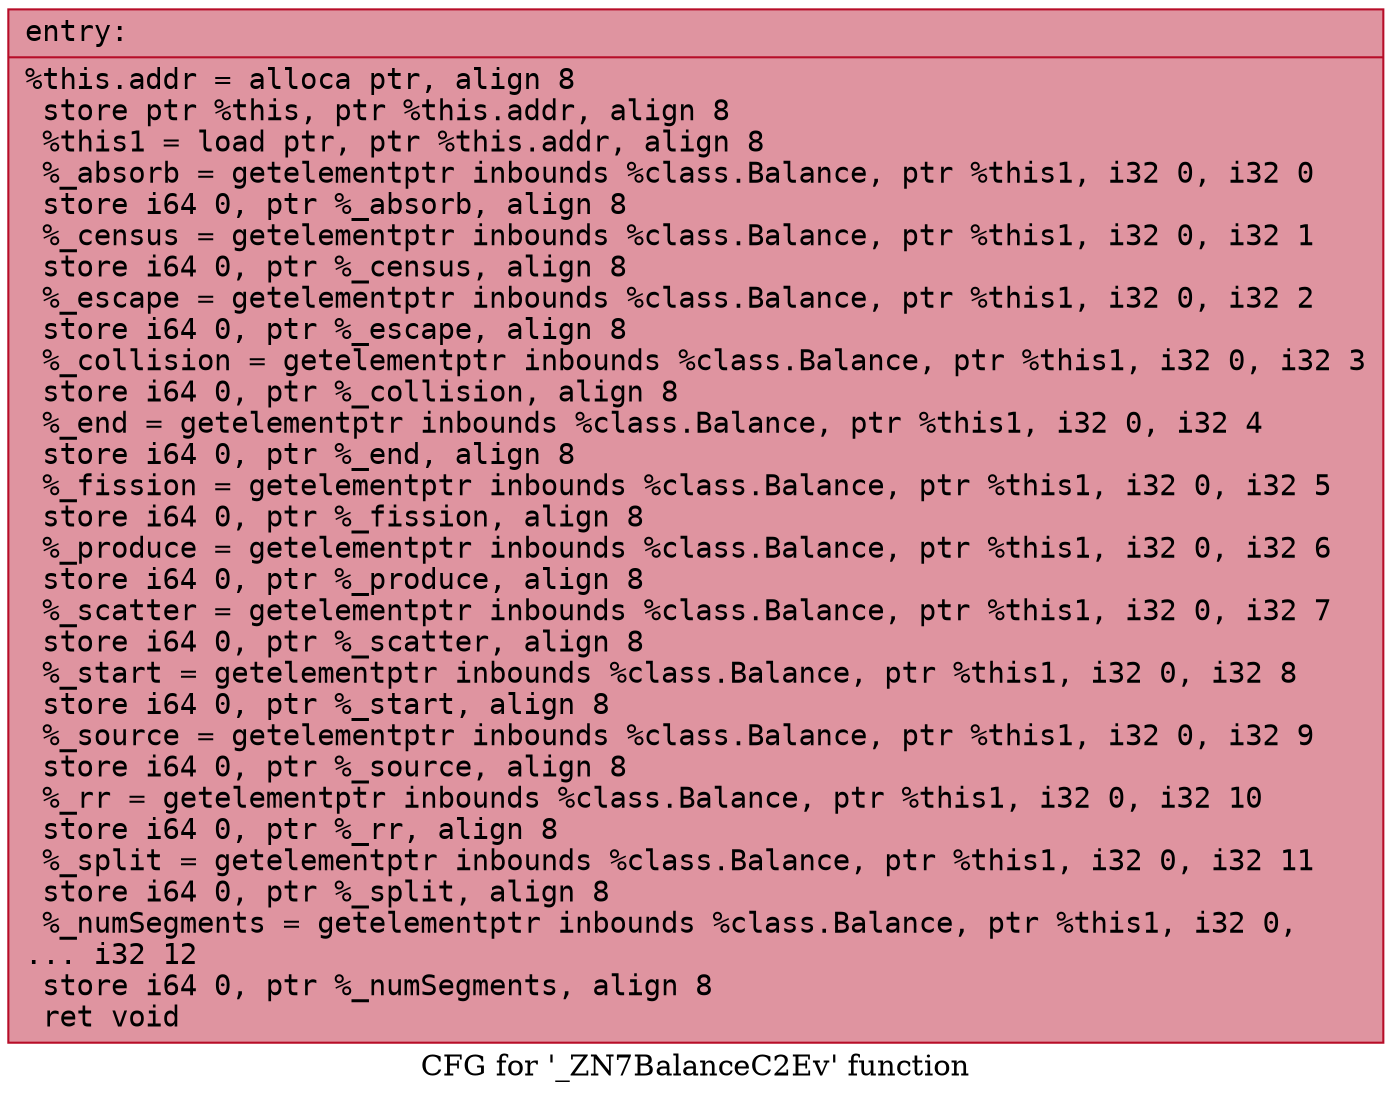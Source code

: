 digraph "CFG for '_ZN7BalanceC2Ev' function" {
	label="CFG for '_ZN7BalanceC2Ev' function";

	Node0x556c3c798860 [shape=record,color="#b70d28ff", style=filled, fillcolor="#b70d2870" fontname="Courier",label="{entry:\l|  %this.addr = alloca ptr, align 8\l  store ptr %this, ptr %this.addr, align 8\l  %this1 = load ptr, ptr %this.addr, align 8\l  %_absorb = getelementptr inbounds %class.Balance, ptr %this1, i32 0, i32 0\l  store i64 0, ptr %_absorb, align 8\l  %_census = getelementptr inbounds %class.Balance, ptr %this1, i32 0, i32 1\l  store i64 0, ptr %_census, align 8\l  %_escape = getelementptr inbounds %class.Balance, ptr %this1, i32 0, i32 2\l  store i64 0, ptr %_escape, align 8\l  %_collision = getelementptr inbounds %class.Balance, ptr %this1, i32 0, i32 3\l  store i64 0, ptr %_collision, align 8\l  %_end = getelementptr inbounds %class.Balance, ptr %this1, i32 0, i32 4\l  store i64 0, ptr %_end, align 8\l  %_fission = getelementptr inbounds %class.Balance, ptr %this1, i32 0, i32 5\l  store i64 0, ptr %_fission, align 8\l  %_produce = getelementptr inbounds %class.Balance, ptr %this1, i32 0, i32 6\l  store i64 0, ptr %_produce, align 8\l  %_scatter = getelementptr inbounds %class.Balance, ptr %this1, i32 0, i32 7\l  store i64 0, ptr %_scatter, align 8\l  %_start = getelementptr inbounds %class.Balance, ptr %this1, i32 0, i32 8\l  store i64 0, ptr %_start, align 8\l  %_source = getelementptr inbounds %class.Balance, ptr %this1, i32 0, i32 9\l  store i64 0, ptr %_source, align 8\l  %_rr = getelementptr inbounds %class.Balance, ptr %this1, i32 0, i32 10\l  store i64 0, ptr %_rr, align 8\l  %_split = getelementptr inbounds %class.Balance, ptr %this1, i32 0, i32 11\l  store i64 0, ptr %_split, align 8\l  %_numSegments = getelementptr inbounds %class.Balance, ptr %this1, i32 0,\l... i32 12\l  store i64 0, ptr %_numSegments, align 8\l  ret void\l}"];
}
